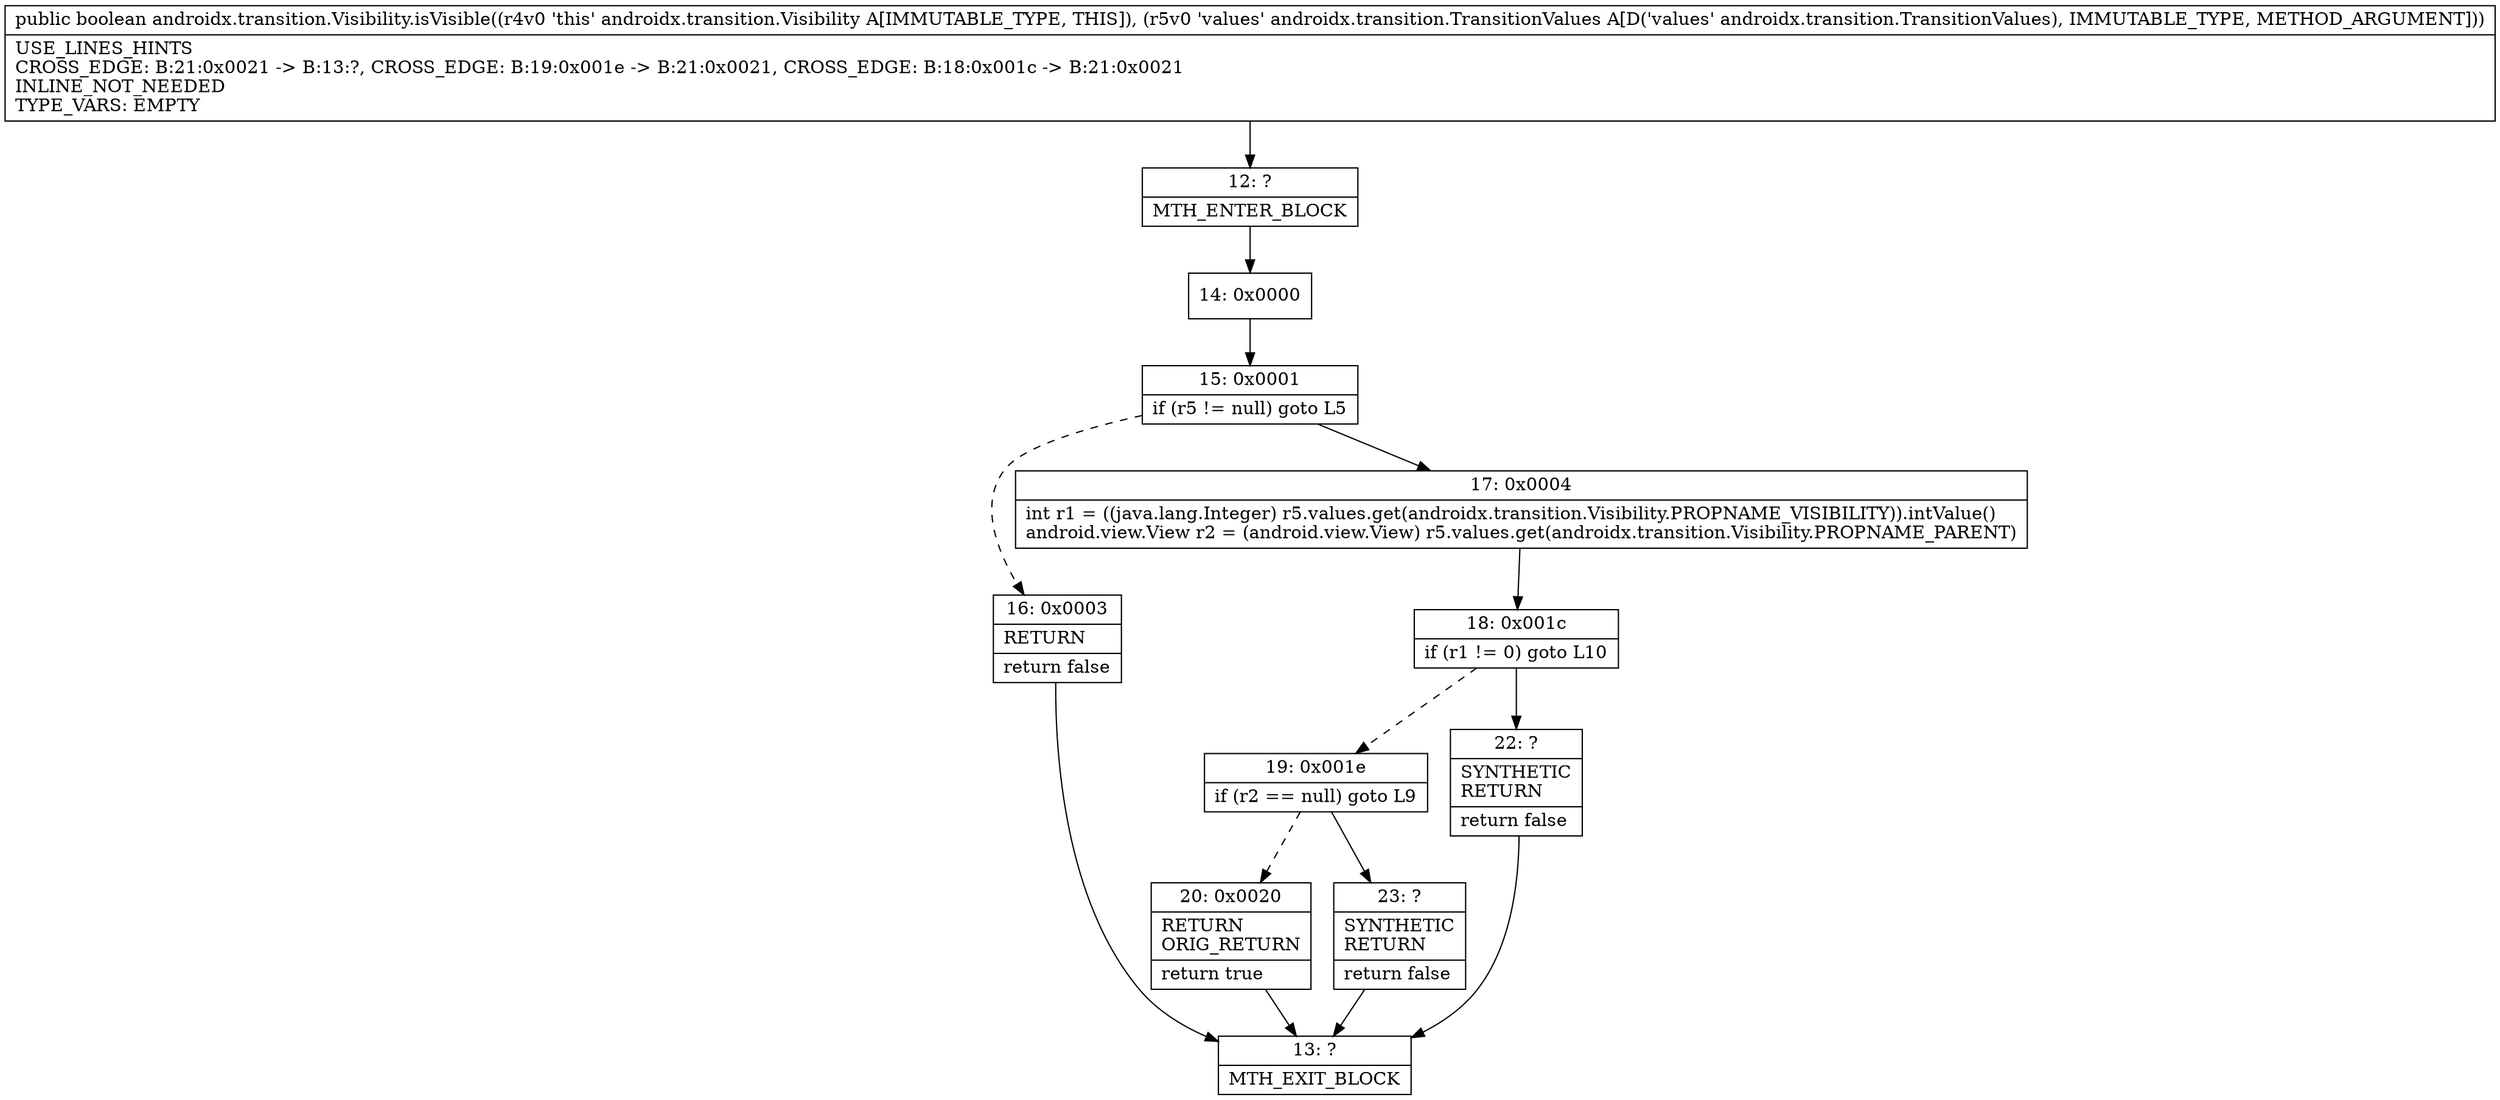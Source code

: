 digraph "CFG forandroidx.transition.Visibility.isVisible(Landroidx\/transition\/TransitionValues;)Z" {
Node_12 [shape=record,label="{12\:\ ?|MTH_ENTER_BLOCK\l}"];
Node_14 [shape=record,label="{14\:\ 0x0000}"];
Node_15 [shape=record,label="{15\:\ 0x0001|if (r5 != null) goto L5\l}"];
Node_16 [shape=record,label="{16\:\ 0x0003|RETURN\l|return false\l}"];
Node_13 [shape=record,label="{13\:\ ?|MTH_EXIT_BLOCK\l}"];
Node_17 [shape=record,label="{17\:\ 0x0004|int r1 = ((java.lang.Integer) r5.values.get(androidx.transition.Visibility.PROPNAME_VISIBILITY)).intValue()\landroid.view.View r2 = (android.view.View) r5.values.get(androidx.transition.Visibility.PROPNAME_PARENT)\l}"];
Node_18 [shape=record,label="{18\:\ 0x001c|if (r1 != 0) goto L10\l}"];
Node_19 [shape=record,label="{19\:\ 0x001e|if (r2 == null) goto L9\l}"];
Node_20 [shape=record,label="{20\:\ 0x0020|RETURN\lORIG_RETURN\l|return true\l}"];
Node_23 [shape=record,label="{23\:\ ?|SYNTHETIC\lRETURN\l|return false\l}"];
Node_22 [shape=record,label="{22\:\ ?|SYNTHETIC\lRETURN\l|return false\l}"];
MethodNode[shape=record,label="{public boolean androidx.transition.Visibility.isVisible((r4v0 'this' androidx.transition.Visibility A[IMMUTABLE_TYPE, THIS]), (r5v0 'values' androidx.transition.TransitionValues A[D('values' androidx.transition.TransitionValues), IMMUTABLE_TYPE, METHOD_ARGUMENT]))  | USE_LINES_HINTS\lCROSS_EDGE: B:21:0x0021 \-\> B:13:?, CROSS_EDGE: B:19:0x001e \-\> B:21:0x0021, CROSS_EDGE: B:18:0x001c \-\> B:21:0x0021\lINLINE_NOT_NEEDED\lTYPE_VARS: EMPTY\l}"];
MethodNode -> Node_12;Node_12 -> Node_14;
Node_14 -> Node_15;
Node_15 -> Node_16[style=dashed];
Node_15 -> Node_17;
Node_16 -> Node_13;
Node_17 -> Node_18;
Node_18 -> Node_19[style=dashed];
Node_18 -> Node_22;
Node_19 -> Node_20[style=dashed];
Node_19 -> Node_23;
Node_20 -> Node_13;
Node_23 -> Node_13;
Node_22 -> Node_13;
}

